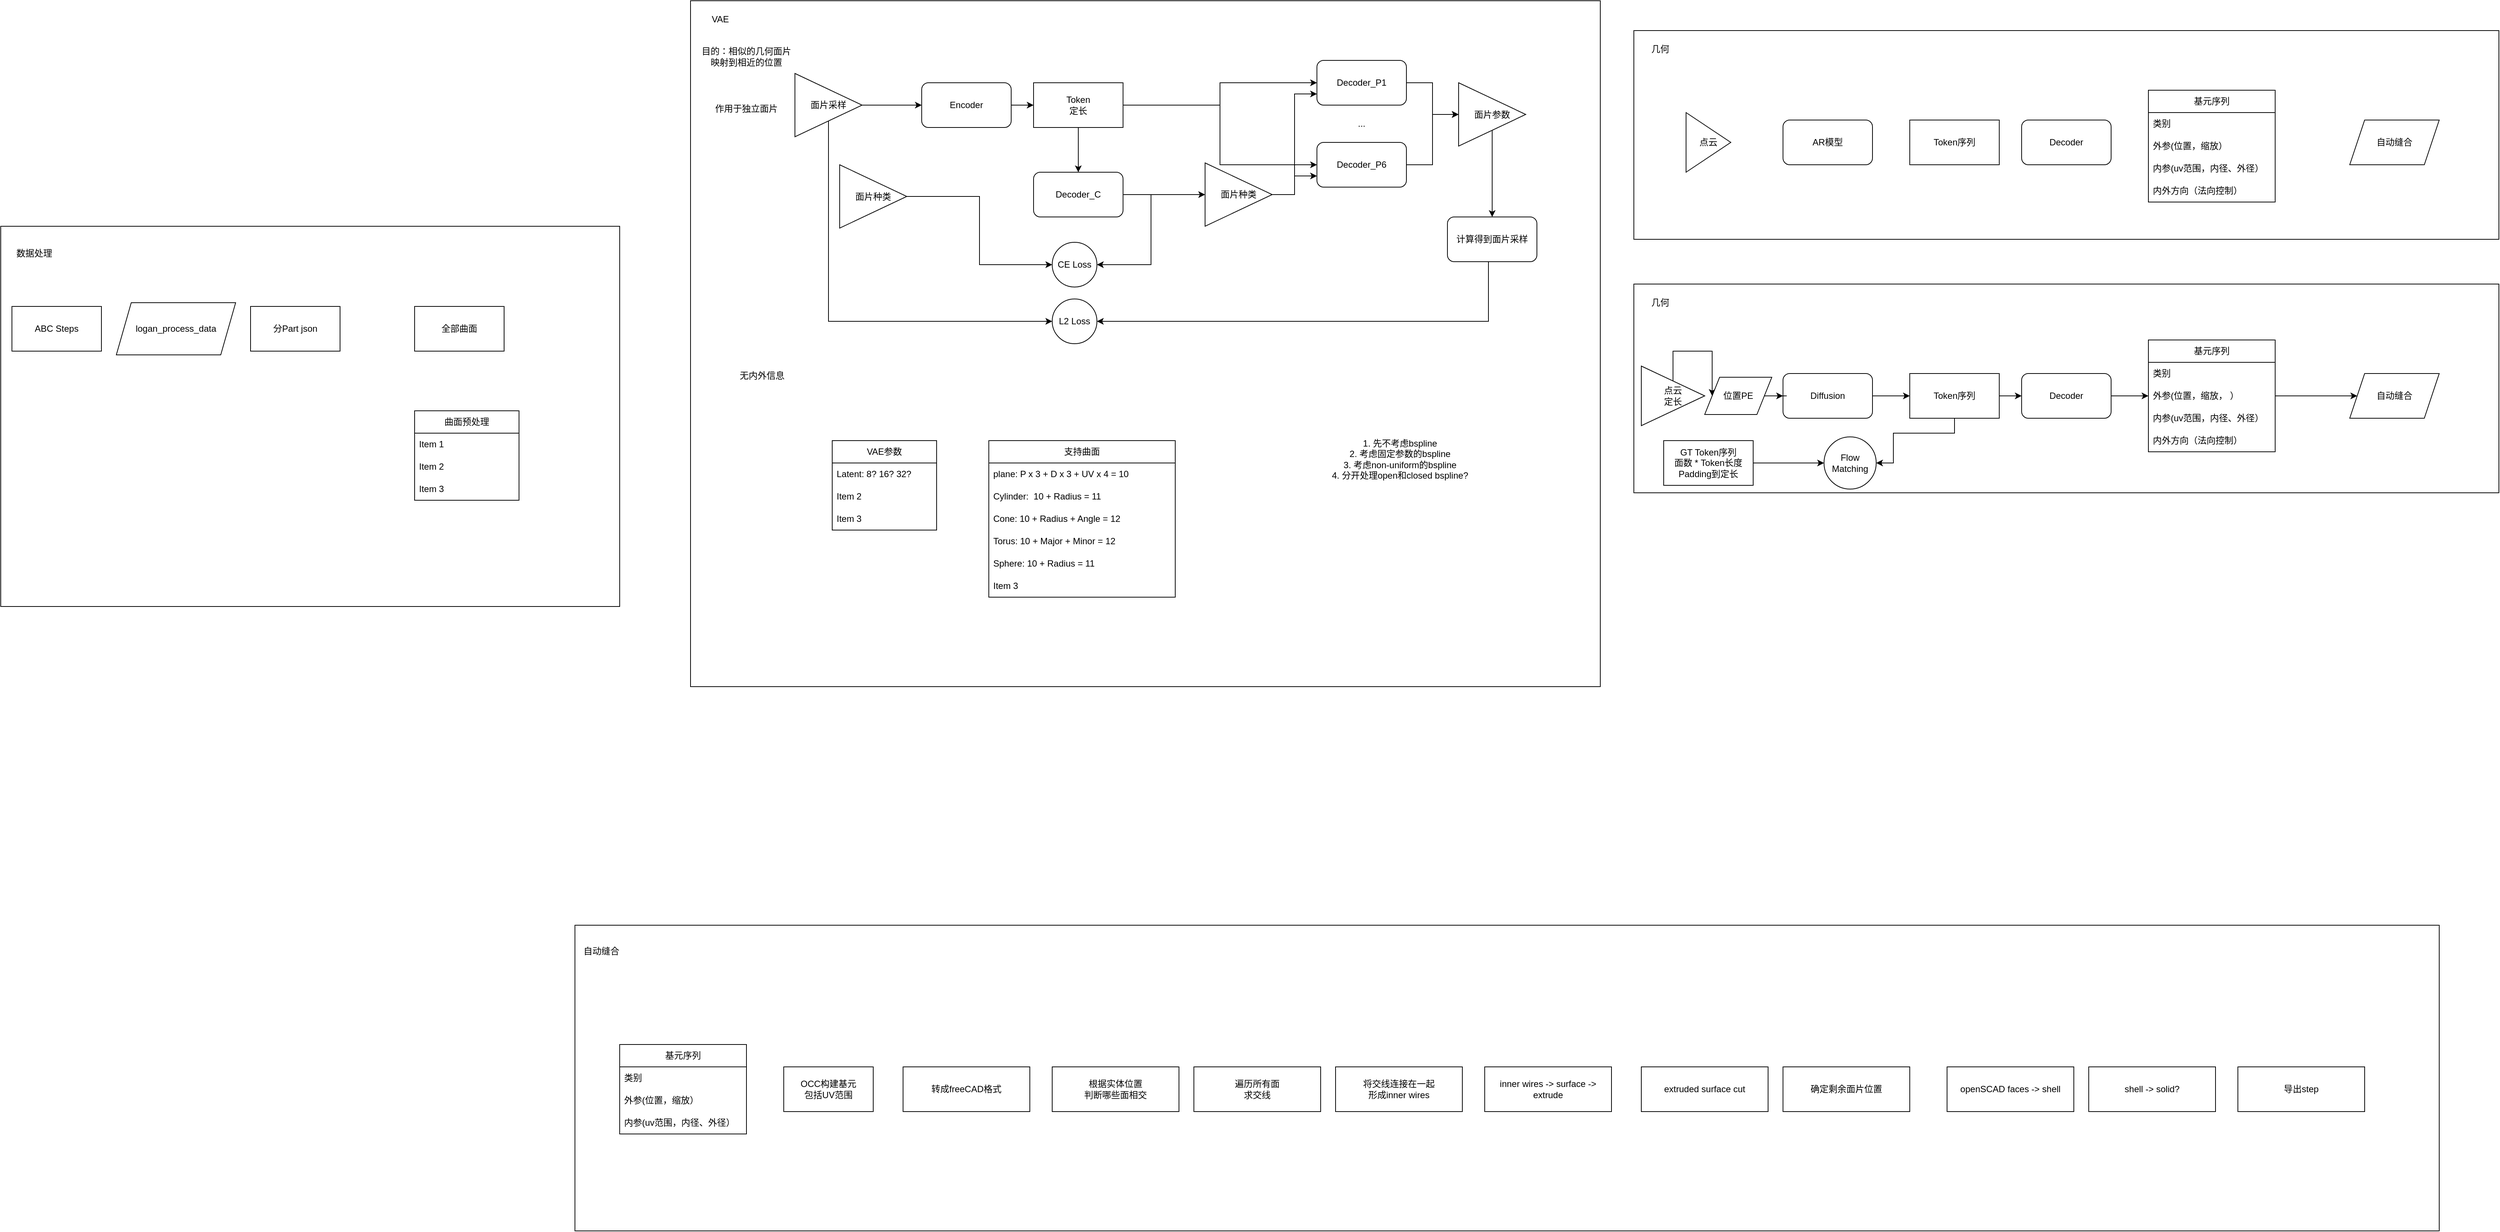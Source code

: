 <mxfile version="28.2.7">
  <diagram name="第 1 页" id="W3_UTTQ6PQ7SQEcw9UUB">
    <mxGraphModel dx="4462" dy="1624" grid="1" gridSize="10" guides="1" tooltips="1" connect="1" arrows="1" fold="1" page="1" pageScale="1" pageWidth="1169" pageHeight="827" math="0" shadow="0">
      <root>
        <mxCell id="0" />
        <mxCell id="1" parent="0" />
        <mxCell id="Dz1xL2jXlpIdlorty98M-1" value="" style="rounded=0;whiteSpace=wrap;html=1;" parent="1" vertex="1">
          <mxGeometry x="-55" y="1330" width="2500" height="410" as="geometry" />
        </mxCell>
        <mxCell id="BselB2HCNsnOihKKjxWQ-10" value="" style="rounded=0;whiteSpace=wrap;html=1;" parent="1" vertex="1">
          <mxGeometry x="1365" y="130" width="1160" height="280" as="geometry" />
        </mxCell>
        <mxCell id="BselB2HCNsnOihKKjxWQ-1" value="点云" style="triangle;whiteSpace=wrap;html=1;" parent="1" vertex="1">
          <mxGeometry x="1435" y="240" width="60" height="80" as="geometry" />
        </mxCell>
        <mxCell id="BselB2HCNsnOihKKjxWQ-2" value="AR模型" style="rounded=1;whiteSpace=wrap;html=1;" parent="1" vertex="1">
          <mxGeometry x="1565" y="250" width="120" height="60" as="geometry" />
        </mxCell>
        <mxCell id="BselB2HCNsnOihKKjxWQ-4" value="基元序列" style="swimlane;fontStyle=0;childLayout=stackLayout;horizontal=1;startSize=30;horizontalStack=0;resizeParent=1;resizeParentMax=0;resizeLast=0;collapsible=1;marginBottom=0;whiteSpace=wrap;html=1;swimlaneFillColor=none;" parent="1" vertex="1">
          <mxGeometry x="2055" y="210" width="170" height="150" as="geometry">
            <mxRectangle x="700" y="230" width="90" height="30" as="alternateBounds" />
          </mxGeometry>
        </mxCell>
        <mxCell id="BselB2HCNsnOihKKjxWQ-5" value="类别" style="text;strokeColor=none;fillColor=none;align=left;verticalAlign=middle;spacingLeft=4;spacingRight=4;overflow=hidden;points=[[0,0.5],[1,0.5]];portConstraint=eastwest;rotatable=0;whiteSpace=wrap;html=1;" parent="BselB2HCNsnOihKKjxWQ-4" vertex="1">
          <mxGeometry y="30" width="170" height="30" as="geometry" />
        </mxCell>
        <mxCell id="BselB2HCNsnOihKKjxWQ-6" value="外参(位置，缩放）" style="text;strokeColor=none;fillColor=none;align=left;verticalAlign=middle;spacingLeft=4;spacingRight=4;overflow=hidden;points=[[0,0.5],[1,0.5]];portConstraint=eastwest;rotatable=0;whiteSpace=wrap;html=1;" parent="BselB2HCNsnOihKKjxWQ-4" vertex="1">
          <mxGeometry y="60" width="170" height="30" as="geometry" />
        </mxCell>
        <mxCell id="BselB2HCNsnOihKKjxWQ-7" value="内参(uv范围，内径、外径）" style="text;strokeColor=none;fillColor=none;align=left;verticalAlign=middle;spacingLeft=4;spacingRight=4;overflow=hidden;points=[[0,0.5],[1,0.5]];portConstraint=eastwest;rotatable=0;whiteSpace=wrap;html=1;" parent="BselB2HCNsnOihKKjxWQ-4" vertex="1">
          <mxGeometry y="90" width="170" height="30" as="geometry" />
        </mxCell>
        <mxCell id="BselB2HCNsnOihKKjxWQ-24" value="内外方向（法向控制）" style="text;strokeColor=none;fillColor=none;align=left;verticalAlign=middle;spacingLeft=4;spacingRight=4;overflow=hidden;points=[[0,0.5],[1,0.5]];portConstraint=eastwest;rotatable=0;whiteSpace=wrap;html=1;" parent="BselB2HCNsnOihKKjxWQ-4" vertex="1">
          <mxGeometry y="120" width="170" height="30" as="geometry" />
        </mxCell>
        <mxCell id="BselB2HCNsnOihKKjxWQ-8" value="Token序列" style="whiteSpace=wrap;html=1;" parent="1" vertex="1">
          <mxGeometry x="1735" y="250" width="120" height="60" as="geometry" />
        </mxCell>
        <mxCell id="BselB2HCNsnOihKKjxWQ-9" value="Decoder" style="rounded=1;whiteSpace=wrap;html=1;" parent="1" vertex="1">
          <mxGeometry x="1885" y="250" width="120" height="60" as="geometry" />
        </mxCell>
        <mxCell id="BselB2HCNsnOihKKjxWQ-11" value="几何" style="text;html=1;align=center;verticalAlign=middle;resizable=0;points=[];autosize=1;strokeColor=none;fillColor=none;" parent="1" vertex="1">
          <mxGeometry x="1375" y="140" width="50" height="30" as="geometry" />
        </mxCell>
        <mxCell id="BselB2HCNsnOihKKjxWQ-14" value="基元序列" style="swimlane;fontStyle=0;childLayout=stackLayout;horizontal=1;startSize=30;horizontalStack=0;resizeParent=1;resizeParentMax=0;resizeLast=0;collapsible=1;marginBottom=0;whiteSpace=wrap;html=1;" parent="1" vertex="1">
          <mxGeometry x="5" y="1490" width="170" height="120" as="geometry" />
        </mxCell>
        <mxCell id="BselB2HCNsnOihKKjxWQ-15" value="类别" style="text;strokeColor=none;fillColor=none;align=left;verticalAlign=middle;spacingLeft=4;spacingRight=4;overflow=hidden;points=[[0,0.5],[1,0.5]];portConstraint=eastwest;rotatable=0;whiteSpace=wrap;html=1;" parent="BselB2HCNsnOihKKjxWQ-14" vertex="1">
          <mxGeometry y="30" width="170" height="30" as="geometry" />
        </mxCell>
        <mxCell id="BselB2HCNsnOihKKjxWQ-16" value="外参(位置，缩放）" style="text;strokeColor=none;fillColor=none;align=left;verticalAlign=middle;spacingLeft=4;spacingRight=4;overflow=hidden;points=[[0,0.5],[1,0.5]];portConstraint=eastwest;rotatable=0;whiteSpace=wrap;html=1;" parent="BselB2HCNsnOihKKjxWQ-14" vertex="1">
          <mxGeometry y="60" width="170" height="30" as="geometry" />
        </mxCell>
        <mxCell id="BselB2HCNsnOihKKjxWQ-17" value="内参(uv范围，内径、外径）" style="text;strokeColor=none;fillColor=none;align=left;verticalAlign=middle;spacingLeft=4;spacingRight=4;overflow=hidden;points=[[0,0.5],[1,0.5]];portConstraint=eastwest;rotatable=0;whiteSpace=wrap;html=1;" parent="BselB2HCNsnOihKKjxWQ-14" vertex="1">
          <mxGeometry y="90" width="170" height="30" as="geometry" />
        </mxCell>
        <mxCell id="BselB2HCNsnOihKKjxWQ-27" value="自动缝合" style="shape=parallelogram;perimeter=parallelogramPerimeter;whiteSpace=wrap;html=1;fixedSize=1;" parent="1" vertex="1">
          <mxGeometry x="2325" y="250" width="120" height="60" as="geometry" />
        </mxCell>
        <mxCell id="Dz1xL2jXlpIdlorty98M-2" value="自动缝合" style="text;html=1;align=center;verticalAlign=middle;resizable=0;points=[];autosize=1;strokeColor=none;fillColor=none;" parent="1" vertex="1">
          <mxGeometry x="-55" y="1350" width="70" height="30" as="geometry" />
        </mxCell>
        <mxCell id="Dz1xL2jXlpIdlorty98M-4" value="OCC构建基元&lt;div&gt;包括UV范围&lt;/div&gt;" style="rounded=0;whiteSpace=wrap;html=1;" parent="1" vertex="1">
          <mxGeometry x="225" y="1520" width="120" height="60" as="geometry" />
        </mxCell>
        <mxCell id="Dz1xL2jXlpIdlorty98M-5" value="转成freeCAD格式" style="rounded=0;whiteSpace=wrap;html=1;" parent="1" vertex="1">
          <mxGeometry x="385" y="1520" width="170" height="60" as="geometry" />
        </mxCell>
        <mxCell id="Dz1xL2jXlpIdlorty98M-6" value="根据实体位置&lt;div&gt;判断哪些面相交&lt;/div&gt;" style="rounded=0;whiteSpace=wrap;html=1;" parent="1" vertex="1">
          <mxGeometry x="585" y="1520" width="170" height="60" as="geometry" />
        </mxCell>
        <mxCell id="Dz1xL2jXlpIdlorty98M-7" value="遍历所有面&lt;div&gt;求交线&lt;/div&gt;" style="rounded=0;whiteSpace=wrap;html=1;" parent="1" vertex="1">
          <mxGeometry x="775" y="1520" width="170" height="60" as="geometry" />
        </mxCell>
        <mxCell id="Dz1xL2jXlpIdlorty98M-8" value="将交线连接在一起&lt;div&gt;形成inner wires&lt;/div&gt;" style="rounded=0;whiteSpace=wrap;html=1;" parent="1" vertex="1">
          <mxGeometry x="965" y="1520" width="170" height="60" as="geometry" />
        </mxCell>
        <mxCell id="Dz1xL2jXlpIdlorty98M-9" value="openSCAD faces -&amp;gt; shell" style="rounded=0;whiteSpace=wrap;html=1;" parent="1" vertex="1">
          <mxGeometry x="1785" y="1520" width="170" height="60" as="geometry" />
        </mxCell>
        <mxCell id="Dz1xL2jXlpIdlorty98M-10" value="shell -&amp;gt; solid?" style="rounded=0;whiteSpace=wrap;html=1;" parent="1" vertex="1">
          <mxGeometry x="1975" y="1520" width="170" height="60" as="geometry" />
        </mxCell>
        <mxCell id="Dz1xL2jXlpIdlorty98M-11" value="导出step" style="rounded=0;whiteSpace=wrap;html=1;" parent="1" vertex="1">
          <mxGeometry x="2175" y="1520" width="170" height="60" as="geometry" />
        </mxCell>
        <mxCell id="43Lu1swzMmdwhKiUgGnW-1" value="inner wires -&amp;gt; surface -&amp;gt; extrude" style="rounded=0;whiteSpace=wrap;html=1;" vertex="1" parent="1">
          <mxGeometry x="1165" y="1520" width="170" height="60" as="geometry" />
        </mxCell>
        <mxCell id="43Lu1swzMmdwhKiUgGnW-2" value="extruded surface cut" style="rounded=0;whiteSpace=wrap;html=1;" vertex="1" parent="1">
          <mxGeometry x="1375" y="1520" width="170" height="60" as="geometry" />
        </mxCell>
        <mxCell id="43Lu1swzMmdwhKiUgGnW-3" value="确定剩余面片位置" style="rounded=0;whiteSpace=wrap;html=1;" vertex="1" parent="1">
          <mxGeometry x="1565" y="1520" width="170" height="60" as="geometry" />
        </mxCell>
        <mxCell id="43Lu1swzMmdwhKiUgGnW-4" value="" style="rounded=0;whiteSpace=wrap;html=1;" vertex="1" parent="1">
          <mxGeometry x="1365" y="470" width="1160" height="280" as="geometry" />
        </mxCell>
        <mxCell id="43Lu1swzMmdwhKiUgGnW-58" style="edgeStyle=orthogonalEdgeStyle;rounded=0;orthogonalLoop=1;jettySize=auto;html=1;entryX=0;entryY=0.5;entryDx=0;entryDy=0;" edge="1" parent="1" source="43Lu1swzMmdwhKiUgGnW-5" target="43Lu1swzMmdwhKiUgGnW-56">
          <mxGeometry relative="1" as="geometry" />
        </mxCell>
        <mxCell id="43Lu1swzMmdwhKiUgGnW-5" value="点云&lt;div&gt;定长&lt;/div&gt;" style="triangle;whiteSpace=wrap;html=1;" vertex="1" parent="1">
          <mxGeometry x="1375" y="580" width="85" height="80" as="geometry" />
        </mxCell>
        <mxCell id="43Lu1swzMmdwhKiUgGnW-60" style="edgeStyle=orthogonalEdgeStyle;rounded=0;orthogonalLoop=1;jettySize=auto;html=1;entryX=0;entryY=0.5;entryDx=0;entryDy=0;" edge="1" parent="1" source="43Lu1swzMmdwhKiUgGnW-6" target="43Lu1swzMmdwhKiUgGnW-13">
          <mxGeometry relative="1" as="geometry" />
        </mxCell>
        <mxCell id="43Lu1swzMmdwhKiUgGnW-6" value="Diffusion" style="rounded=1;whiteSpace=wrap;html=1;" vertex="1" parent="1">
          <mxGeometry x="1565" y="590" width="120" height="60" as="geometry" />
        </mxCell>
        <mxCell id="43Lu1swzMmdwhKiUgGnW-7" value="基元序列" style="swimlane;fontStyle=0;childLayout=stackLayout;horizontal=1;startSize=30;horizontalStack=0;resizeParent=1;resizeParentMax=0;resizeLast=0;collapsible=1;marginBottom=0;whiteSpace=wrap;html=1;swimlaneFillColor=none;" vertex="1" parent="1">
          <mxGeometry x="2055" y="545" width="170" height="150" as="geometry">
            <mxRectangle x="700" y="230" width="90" height="30" as="alternateBounds" />
          </mxGeometry>
        </mxCell>
        <mxCell id="43Lu1swzMmdwhKiUgGnW-8" value="类别" style="text;strokeColor=none;fillColor=none;align=left;verticalAlign=middle;spacingLeft=4;spacingRight=4;overflow=hidden;points=[[0,0.5],[1,0.5]];portConstraint=eastwest;rotatable=0;whiteSpace=wrap;html=1;" vertex="1" parent="43Lu1swzMmdwhKiUgGnW-7">
          <mxGeometry y="30" width="170" height="30" as="geometry" />
        </mxCell>
        <mxCell id="43Lu1swzMmdwhKiUgGnW-9" value="外参(位置，缩放， ）" style="text;strokeColor=none;fillColor=none;align=left;verticalAlign=middle;spacingLeft=4;spacingRight=4;overflow=hidden;points=[[0,0.5],[1,0.5]];portConstraint=eastwest;rotatable=0;whiteSpace=wrap;html=1;" vertex="1" parent="43Lu1swzMmdwhKiUgGnW-7">
          <mxGeometry y="60" width="170" height="30" as="geometry" />
        </mxCell>
        <mxCell id="43Lu1swzMmdwhKiUgGnW-10" value="内参(uv范围，内径、外径）" style="text;strokeColor=none;fillColor=none;align=left;verticalAlign=middle;spacingLeft=4;spacingRight=4;overflow=hidden;points=[[0,0.5],[1,0.5]];portConstraint=eastwest;rotatable=0;whiteSpace=wrap;html=1;" vertex="1" parent="43Lu1swzMmdwhKiUgGnW-7">
          <mxGeometry y="90" width="170" height="30" as="geometry" />
        </mxCell>
        <mxCell id="43Lu1swzMmdwhKiUgGnW-11" value="内外方向（法向控制）" style="text;strokeColor=none;fillColor=none;align=left;verticalAlign=middle;spacingLeft=4;spacingRight=4;overflow=hidden;points=[[0,0.5],[1,0.5]];portConstraint=eastwest;rotatable=0;whiteSpace=wrap;html=1;" vertex="1" parent="43Lu1swzMmdwhKiUgGnW-7">
          <mxGeometry y="120" width="170" height="30" as="geometry" />
        </mxCell>
        <mxCell id="43Lu1swzMmdwhKiUgGnW-55" style="edgeStyle=orthogonalEdgeStyle;rounded=0;orthogonalLoop=1;jettySize=auto;html=1;entryX=1;entryY=0.5;entryDx=0;entryDy=0;" edge="1" parent="1" source="43Lu1swzMmdwhKiUgGnW-13" target="43Lu1swzMmdwhKiUgGnW-53">
          <mxGeometry relative="1" as="geometry">
            <Array as="points">
              <mxPoint x="1795" y="670" />
              <mxPoint x="1713" y="670" />
              <mxPoint x="1713" y="710" />
            </Array>
          </mxGeometry>
        </mxCell>
        <mxCell id="43Lu1swzMmdwhKiUgGnW-61" style="edgeStyle=orthogonalEdgeStyle;rounded=0;orthogonalLoop=1;jettySize=auto;html=1;" edge="1" parent="1" source="43Lu1swzMmdwhKiUgGnW-13" target="43Lu1swzMmdwhKiUgGnW-14">
          <mxGeometry relative="1" as="geometry" />
        </mxCell>
        <mxCell id="43Lu1swzMmdwhKiUgGnW-13" value="Token序列" style="whiteSpace=wrap;html=1;" vertex="1" parent="1">
          <mxGeometry x="1735" y="590" width="120" height="60" as="geometry" />
        </mxCell>
        <mxCell id="43Lu1swzMmdwhKiUgGnW-62" style="edgeStyle=orthogonalEdgeStyle;rounded=0;orthogonalLoop=1;jettySize=auto;html=1;entryX=0;entryY=0.5;entryDx=0;entryDy=0;" edge="1" parent="1" source="43Lu1swzMmdwhKiUgGnW-14" target="43Lu1swzMmdwhKiUgGnW-9">
          <mxGeometry relative="1" as="geometry" />
        </mxCell>
        <mxCell id="43Lu1swzMmdwhKiUgGnW-14" value="Decoder" style="rounded=1;whiteSpace=wrap;html=1;" vertex="1" parent="1">
          <mxGeometry x="1885" y="590" width="120" height="60" as="geometry" />
        </mxCell>
        <mxCell id="43Lu1swzMmdwhKiUgGnW-15" value="几何" style="text;html=1;align=center;verticalAlign=middle;resizable=0;points=[];autosize=1;strokeColor=none;fillColor=none;" vertex="1" parent="1">
          <mxGeometry x="1375" y="480" width="50" height="30" as="geometry" />
        </mxCell>
        <mxCell id="43Lu1swzMmdwhKiUgGnW-16" value="自动缝合" style="shape=parallelogram;perimeter=parallelogramPerimeter;whiteSpace=wrap;html=1;fixedSize=1;" vertex="1" parent="1">
          <mxGeometry x="2325" y="590" width="120" height="60" as="geometry" />
        </mxCell>
        <mxCell id="43Lu1swzMmdwhKiUgGnW-17" value="" style="rounded=0;whiteSpace=wrap;html=1;" vertex="1" parent="1">
          <mxGeometry x="100" y="90" width="1220" height="920" as="geometry" />
        </mxCell>
        <mxCell id="43Lu1swzMmdwhKiUgGnW-18" value="VAE" style="text;html=1;whiteSpace=wrap;strokeColor=none;fillColor=none;align=center;verticalAlign=middle;rounded=0;" vertex="1" parent="1">
          <mxGeometry x="110" y="100" width="60" height="30" as="geometry" />
        </mxCell>
        <mxCell id="43Lu1swzMmdwhKiUgGnW-19" value="目的：相似的几何面片映射到相近的位置" style="text;html=1;whiteSpace=wrap;strokeColor=none;fillColor=none;align=center;verticalAlign=middle;rounded=0;" vertex="1" parent="1">
          <mxGeometry x="110" y="150" width="130" height="30" as="geometry" />
        </mxCell>
        <mxCell id="43Lu1swzMmdwhKiUgGnW-20" value="作用于独立面片" style="text;html=1;whiteSpace=wrap;strokeColor=none;fillColor=none;align=center;verticalAlign=middle;rounded=0;" vertex="1" parent="1">
          <mxGeometry x="110" y="220" width="130" height="30" as="geometry" />
        </mxCell>
        <mxCell id="43Lu1swzMmdwhKiUgGnW-43" style="edgeStyle=orthogonalEdgeStyle;rounded=0;orthogonalLoop=1;jettySize=auto;html=1;entryX=0;entryY=0.5;entryDx=0;entryDy=0;" edge="1" parent="1" source="43Lu1swzMmdwhKiUgGnW-21" target="43Lu1swzMmdwhKiUgGnW-23">
          <mxGeometry relative="1" as="geometry" />
        </mxCell>
        <mxCell id="43Lu1swzMmdwhKiUgGnW-48" style="edgeStyle=orthogonalEdgeStyle;rounded=0;orthogonalLoop=1;jettySize=auto;html=1;entryX=0;entryY=0.5;entryDx=0;entryDy=0;" edge="1" parent="1" source="43Lu1swzMmdwhKiUgGnW-21" target="43Lu1swzMmdwhKiUgGnW-47">
          <mxGeometry relative="1" as="geometry">
            <Array as="points">
              <mxPoint x="285" y="520" />
            </Array>
          </mxGeometry>
        </mxCell>
        <mxCell id="43Lu1swzMmdwhKiUgGnW-21" value="面片采样" style="triangle;whiteSpace=wrap;html=1;" vertex="1" parent="1">
          <mxGeometry x="240" y="187.5" width="90" height="85" as="geometry" />
        </mxCell>
        <mxCell id="43Lu1swzMmdwhKiUgGnW-45" style="edgeStyle=orthogonalEdgeStyle;rounded=0;orthogonalLoop=1;jettySize=auto;html=1;entryX=0;entryY=0.5;entryDx=0;entryDy=0;" edge="1" parent="1" source="43Lu1swzMmdwhKiUgGnW-22" target="43Lu1swzMmdwhKiUgGnW-44">
          <mxGeometry relative="1" as="geometry" />
        </mxCell>
        <mxCell id="43Lu1swzMmdwhKiUgGnW-22" value="面片种类" style="triangle;whiteSpace=wrap;html=1;" vertex="1" parent="1">
          <mxGeometry x="300" y="310" width="90" height="85" as="geometry" />
        </mxCell>
        <mxCell id="43Lu1swzMmdwhKiUgGnW-51" style="edgeStyle=orthogonalEdgeStyle;rounded=0;orthogonalLoop=1;jettySize=auto;html=1;exitX=1;exitY=0.5;exitDx=0;exitDy=0;entryX=0;entryY=0.5;entryDx=0;entryDy=0;" edge="1" parent="1" source="43Lu1swzMmdwhKiUgGnW-23" target="43Lu1swzMmdwhKiUgGnW-24">
          <mxGeometry relative="1" as="geometry" />
        </mxCell>
        <mxCell id="43Lu1swzMmdwhKiUgGnW-23" value="Encoder" style="rounded=1;whiteSpace=wrap;html=1;" vertex="1" parent="1">
          <mxGeometry x="410" y="200" width="120" height="60" as="geometry" />
        </mxCell>
        <mxCell id="43Lu1swzMmdwhKiUgGnW-34" style="edgeStyle=orthogonalEdgeStyle;rounded=0;orthogonalLoop=1;jettySize=auto;html=1;" edge="1" parent="1" source="43Lu1swzMmdwhKiUgGnW-24" target="43Lu1swzMmdwhKiUgGnW-25">
          <mxGeometry relative="1" as="geometry" />
        </mxCell>
        <mxCell id="43Lu1swzMmdwhKiUgGnW-35" style="edgeStyle=orthogonalEdgeStyle;rounded=0;orthogonalLoop=1;jettySize=auto;html=1;entryX=0;entryY=0.5;entryDx=0;entryDy=0;" edge="1" parent="1" source="43Lu1swzMmdwhKiUgGnW-24" target="43Lu1swzMmdwhKiUgGnW-31">
          <mxGeometry relative="1" as="geometry" />
        </mxCell>
        <mxCell id="43Lu1swzMmdwhKiUgGnW-36" style="edgeStyle=orthogonalEdgeStyle;rounded=0;orthogonalLoop=1;jettySize=auto;html=1;entryX=0;entryY=0.5;entryDx=0;entryDy=0;" edge="1" parent="1" source="43Lu1swzMmdwhKiUgGnW-24" target="43Lu1swzMmdwhKiUgGnW-32">
          <mxGeometry relative="1" as="geometry" />
        </mxCell>
        <mxCell id="43Lu1swzMmdwhKiUgGnW-24" value="Token&lt;div&gt;定长&lt;/div&gt;" style="rounded=0;whiteSpace=wrap;html=1;" vertex="1" parent="1">
          <mxGeometry x="560" y="200" width="120" height="60" as="geometry" />
        </mxCell>
        <mxCell id="43Lu1swzMmdwhKiUgGnW-30" style="edgeStyle=orthogonalEdgeStyle;rounded=0;orthogonalLoop=1;jettySize=auto;html=1;entryX=0;entryY=0.5;entryDx=0;entryDy=0;" edge="1" parent="1" source="43Lu1swzMmdwhKiUgGnW-25" target="43Lu1swzMmdwhKiUgGnW-28">
          <mxGeometry relative="1" as="geometry" />
        </mxCell>
        <mxCell id="43Lu1swzMmdwhKiUgGnW-25" value="Decoder_C" style="rounded=1;whiteSpace=wrap;html=1;" vertex="1" parent="1">
          <mxGeometry x="560" y="320" width="120" height="60" as="geometry" />
        </mxCell>
        <mxCell id="43Lu1swzMmdwhKiUgGnW-42" style="edgeStyle=orthogonalEdgeStyle;rounded=0;orthogonalLoop=1;jettySize=auto;html=1;" edge="1" parent="1" source="43Lu1swzMmdwhKiUgGnW-27" target="43Lu1swzMmdwhKiUgGnW-29">
          <mxGeometry relative="1" as="geometry" />
        </mxCell>
        <mxCell id="43Lu1swzMmdwhKiUgGnW-27" value="面片参数" style="triangle;whiteSpace=wrap;html=1;" vertex="1" parent="1">
          <mxGeometry x="1130" y="200" width="90" height="85" as="geometry" />
        </mxCell>
        <mxCell id="43Lu1swzMmdwhKiUgGnW-37" style="edgeStyle=orthogonalEdgeStyle;rounded=0;orthogonalLoop=1;jettySize=auto;html=1;entryX=0;entryY=0.75;entryDx=0;entryDy=0;" edge="1" parent="1" source="43Lu1swzMmdwhKiUgGnW-28" target="43Lu1swzMmdwhKiUgGnW-32">
          <mxGeometry relative="1" as="geometry" />
        </mxCell>
        <mxCell id="43Lu1swzMmdwhKiUgGnW-38" style="edgeStyle=orthogonalEdgeStyle;rounded=0;orthogonalLoop=1;jettySize=auto;html=1;entryX=0;entryY=0.75;entryDx=0;entryDy=0;" edge="1" parent="1" source="43Lu1swzMmdwhKiUgGnW-28" target="43Lu1swzMmdwhKiUgGnW-31">
          <mxGeometry relative="1" as="geometry" />
        </mxCell>
        <mxCell id="43Lu1swzMmdwhKiUgGnW-46" style="edgeStyle=orthogonalEdgeStyle;rounded=0;orthogonalLoop=1;jettySize=auto;html=1;entryX=1;entryY=0.5;entryDx=0;entryDy=0;" edge="1" parent="1" source="43Lu1swzMmdwhKiUgGnW-28" target="43Lu1swzMmdwhKiUgGnW-44">
          <mxGeometry relative="1" as="geometry" />
        </mxCell>
        <mxCell id="43Lu1swzMmdwhKiUgGnW-28" value="面片种类" style="triangle;whiteSpace=wrap;html=1;" vertex="1" parent="1">
          <mxGeometry x="790" y="307.5" width="90" height="85" as="geometry" />
        </mxCell>
        <mxCell id="43Lu1swzMmdwhKiUgGnW-49" style="edgeStyle=orthogonalEdgeStyle;rounded=0;orthogonalLoop=1;jettySize=auto;html=1;entryX=1;entryY=0.5;entryDx=0;entryDy=0;exitX=0.5;exitY=1;exitDx=0;exitDy=0;" edge="1" parent="1" source="43Lu1swzMmdwhKiUgGnW-29" target="43Lu1swzMmdwhKiUgGnW-47">
          <mxGeometry relative="1" as="geometry">
            <Array as="points">
              <mxPoint x="1170" y="440" />
              <mxPoint x="1170" y="520" />
            </Array>
          </mxGeometry>
        </mxCell>
        <mxCell id="43Lu1swzMmdwhKiUgGnW-29" value="计算得到面片采样" style="rounded=1;whiteSpace=wrap;html=1;" vertex="1" parent="1">
          <mxGeometry x="1115" y="380" width="120" height="60" as="geometry" />
        </mxCell>
        <mxCell id="43Lu1swzMmdwhKiUgGnW-39" style="edgeStyle=orthogonalEdgeStyle;rounded=0;orthogonalLoop=1;jettySize=auto;html=1;entryX=0;entryY=0.5;entryDx=0;entryDy=0;" edge="1" parent="1" source="43Lu1swzMmdwhKiUgGnW-31" target="43Lu1swzMmdwhKiUgGnW-27">
          <mxGeometry relative="1" as="geometry" />
        </mxCell>
        <mxCell id="43Lu1swzMmdwhKiUgGnW-31" value="Decoder_P1" style="rounded=1;whiteSpace=wrap;html=1;" vertex="1" parent="1">
          <mxGeometry x="940" y="170" width="120" height="60" as="geometry" />
        </mxCell>
        <mxCell id="43Lu1swzMmdwhKiUgGnW-41" style="edgeStyle=orthogonalEdgeStyle;rounded=0;orthogonalLoop=1;jettySize=auto;html=1;entryX=0;entryY=0.5;entryDx=0;entryDy=0;" edge="1" parent="1" source="43Lu1swzMmdwhKiUgGnW-32" target="43Lu1swzMmdwhKiUgGnW-27">
          <mxGeometry relative="1" as="geometry" />
        </mxCell>
        <mxCell id="43Lu1swzMmdwhKiUgGnW-32" value="Decoder_P6" style="rounded=1;whiteSpace=wrap;html=1;" vertex="1" parent="1">
          <mxGeometry x="940" y="280" width="120" height="60" as="geometry" />
        </mxCell>
        <mxCell id="43Lu1swzMmdwhKiUgGnW-44" value="CE Loss" style="ellipse;whiteSpace=wrap;html=1;aspect=fixed;" vertex="1" parent="1">
          <mxGeometry x="585" y="414" width="60" height="60" as="geometry" />
        </mxCell>
        <mxCell id="43Lu1swzMmdwhKiUgGnW-47" value="L2 Loss" style="ellipse;whiteSpace=wrap;html=1;aspect=fixed;" vertex="1" parent="1">
          <mxGeometry x="585" y="490" width="60" height="60" as="geometry" />
        </mxCell>
        <mxCell id="43Lu1swzMmdwhKiUgGnW-50" value="..." style="text;html=1;whiteSpace=wrap;strokeColor=none;fillColor=none;align=center;verticalAlign=middle;rounded=0;" vertex="1" parent="1">
          <mxGeometry x="970" y="240" width="60" height="30" as="geometry" />
        </mxCell>
        <mxCell id="43Lu1swzMmdwhKiUgGnW-54" style="edgeStyle=orthogonalEdgeStyle;rounded=0;orthogonalLoop=1;jettySize=auto;html=1;entryX=0;entryY=0.5;entryDx=0;entryDy=0;" edge="1" parent="1" source="43Lu1swzMmdwhKiUgGnW-52" target="43Lu1swzMmdwhKiUgGnW-53">
          <mxGeometry relative="1" as="geometry" />
        </mxCell>
        <mxCell id="43Lu1swzMmdwhKiUgGnW-52" value="GT Token序列&lt;div&gt;面数 * Token长度&lt;/div&gt;&lt;div&gt;Padding到定长&lt;/div&gt;" style="whiteSpace=wrap;html=1;" vertex="1" parent="1">
          <mxGeometry x="1405" y="680" width="120" height="60" as="geometry" />
        </mxCell>
        <mxCell id="43Lu1swzMmdwhKiUgGnW-53" value="Flow Matching" style="ellipse;whiteSpace=wrap;html=1;aspect=fixed;" vertex="1" parent="1">
          <mxGeometry x="1620" y="675" width="70" height="70" as="geometry" />
        </mxCell>
        <mxCell id="43Lu1swzMmdwhKiUgGnW-59" style="edgeStyle=orthogonalEdgeStyle;rounded=0;orthogonalLoop=1;jettySize=auto;html=1;entryX=0;entryY=0.5;entryDx=0;entryDy=0;" edge="1" parent="1" source="43Lu1swzMmdwhKiUgGnW-56" target="43Lu1swzMmdwhKiUgGnW-6">
          <mxGeometry relative="1" as="geometry" />
        </mxCell>
        <mxCell id="43Lu1swzMmdwhKiUgGnW-56" value="位置PE" style="shape=parallelogram;perimeter=parallelogramPerimeter;whiteSpace=wrap;html=1;fixedSize=1;" vertex="1" parent="1">
          <mxGeometry x="1460" y="595" width="90" height="50" as="geometry" />
        </mxCell>
        <mxCell id="43Lu1swzMmdwhKiUgGnW-63" style="edgeStyle=orthogonalEdgeStyle;rounded=0;orthogonalLoop=1;jettySize=auto;html=1;entryX=0;entryY=0.5;entryDx=0;entryDy=0;" edge="1" parent="1" source="43Lu1swzMmdwhKiUgGnW-9" target="43Lu1swzMmdwhKiUgGnW-16">
          <mxGeometry relative="1" as="geometry" />
        </mxCell>
        <mxCell id="43Lu1swzMmdwhKiUgGnW-64" value="" style="rounded=0;whiteSpace=wrap;html=1;" vertex="1" parent="1">
          <mxGeometry x="-825" y="392.5" width="830" height="510" as="geometry" />
        </mxCell>
        <mxCell id="43Lu1swzMmdwhKiUgGnW-65" value="数据处理" style="text;html=1;whiteSpace=wrap;strokeColor=none;fillColor=none;align=center;verticalAlign=middle;rounded=0;" vertex="1" parent="1">
          <mxGeometry x="-810" y="414" width="60" height="30" as="geometry" />
        </mxCell>
        <mxCell id="43Lu1swzMmdwhKiUgGnW-67" value="ABC Steps" style="rounded=0;whiteSpace=wrap;html=1;" vertex="1" parent="1">
          <mxGeometry x="-810" y="500" width="120" height="60" as="geometry" />
        </mxCell>
        <mxCell id="43Lu1swzMmdwhKiUgGnW-69" value="分Part json" style="rounded=0;whiteSpace=wrap;html=1;" vertex="1" parent="1">
          <mxGeometry x="-490" y="500" width="120" height="60" as="geometry" />
        </mxCell>
        <mxCell id="43Lu1swzMmdwhKiUgGnW-70" value="logan_process_data" style="shape=parallelogram;perimeter=parallelogramPerimeter;whiteSpace=wrap;html=1;fixedSize=1;" vertex="1" parent="1">
          <mxGeometry x="-670" y="495" width="160" height="70" as="geometry" />
        </mxCell>
        <mxCell id="43Lu1swzMmdwhKiUgGnW-71" value="全部曲面" style="rounded=0;whiteSpace=wrap;html=1;" vertex="1" parent="1">
          <mxGeometry x="-270" y="500" width="120" height="60" as="geometry" />
        </mxCell>
        <mxCell id="43Lu1swzMmdwhKiUgGnW-72" value="曲面预处理" style="swimlane;fontStyle=0;childLayout=stackLayout;horizontal=1;startSize=30;horizontalStack=0;resizeParent=1;resizeParentMax=0;resizeLast=0;collapsible=1;marginBottom=0;whiteSpace=wrap;html=1;" vertex="1" parent="1">
          <mxGeometry x="-270" y="640" width="140" height="120" as="geometry" />
        </mxCell>
        <mxCell id="43Lu1swzMmdwhKiUgGnW-73" value="Item 1" style="text;strokeColor=none;fillColor=none;align=left;verticalAlign=middle;spacingLeft=4;spacingRight=4;overflow=hidden;points=[[0,0.5],[1,0.5]];portConstraint=eastwest;rotatable=0;whiteSpace=wrap;html=1;" vertex="1" parent="43Lu1swzMmdwhKiUgGnW-72">
          <mxGeometry y="30" width="140" height="30" as="geometry" />
        </mxCell>
        <mxCell id="43Lu1swzMmdwhKiUgGnW-74" value="Item 2" style="text;strokeColor=none;fillColor=none;align=left;verticalAlign=middle;spacingLeft=4;spacingRight=4;overflow=hidden;points=[[0,0.5],[1,0.5]];portConstraint=eastwest;rotatable=0;whiteSpace=wrap;html=1;" vertex="1" parent="43Lu1swzMmdwhKiUgGnW-72">
          <mxGeometry y="60" width="140" height="30" as="geometry" />
        </mxCell>
        <mxCell id="43Lu1swzMmdwhKiUgGnW-75" value="Item 3" style="text;strokeColor=none;fillColor=none;align=left;verticalAlign=middle;spacingLeft=4;spacingRight=4;overflow=hidden;points=[[0,0.5],[1,0.5]];portConstraint=eastwest;rotatable=0;whiteSpace=wrap;html=1;" vertex="1" parent="43Lu1swzMmdwhKiUgGnW-72">
          <mxGeometry y="90" width="140" height="30" as="geometry" />
        </mxCell>
        <mxCell id="43Lu1swzMmdwhKiUgGnW-76" value="VAE参数" style="swimlane;fontStyle=0;childLayout=stackLayout;horizontal=1;startSize=30;horizontalStack=0;resizeParent=1;resizeParentMax=0;resizeLast=0;collapsible=1;marginBottom=0;whiteSpace=wrap;html=1;" vertex="1" parent="1">
          <mxGeometry x="290" y="680" width="140" height="120" as="geometry" />
        </mxCell>
        <mxCell id="43Lu1swzMmdwhKiUgGnW-77" value="Latent: 8? 16? 32?" style="text;strokeColor=none;fillColor=none;align=left;verticalAlign=middle;spacingLeft=4;spacingRight=4;overflow=hidden;points=[[0,0.5],[1,0.5]];portConstraint=eastwest;rotatable=0;whiteSpace=wrap;html=1;" vertex="1" parent="43Lu1swzMmdwhKiUgGnW-76">
          <mxGeometry y="30" width="140" height="30" as="geometry" />
        </mxCell>
        <mxCell id="43Lu1swzMmdwhKiUgGnW-78" value="Item 2" style="text;strokeColor=none;fillColor=none;align=left;verticalAlign=middle;spacingLeft=4;spacingRight=4;overflow=hidden;points=[[0,0.5],[1,0.5]];portConstraint=eastwest;rotatable=0;whiteSpace=wrap;html=1;" vertex="1" parent="43Lu1swzMmdwhKiUgGnW-76">
          <mxGeometry y="60" width="140" height="30" as="geometry" />
        </mxCell>
        <mxCell id="43Lu1swzMmdwhKiUgGnW-79" value="Item 3" style="text;strokeColor=none;fillColor=none;align=left;verticalAlign=middle;spacingLeft=4;spacingRight=4;overflow=hidden;points=[[0,0.5],[1,0.5]];portConstraint=eastwest;rotatable=0;whiteSpace=wrap;html=1;" vertex="1" parent="43Lu1swzMmdwhKiUgGnW-76">
          <mxGeometry y="90" width="140" height="30" as="geometry" />
        </mxCell>
        <mxCell id="43Lu1swzMmdwhKiUgGnW-80" value="支持曲面" style="swimlane;fontStyle=0;childLayout=stackLayout;horizontal=1;startSize=30;horizontalStack=0;resizeParent=1;resizeParentMax=0;resizeLast=0;collapsible=1;marginBottom=0;whiteSpace=wrap;html=1;" vertex="1" parent="1">
          <mxGeometry x="500" y="680" width="250" height="210" as="geometry" />
        </mxCell>
        <mxCell id="43Lu1swzMmdwhKiUgGnW-81" value="plane: P x 3 + D x 3 + UV x 4 = 10" style="text;strokeColor=none;fillColor=none;align=left;verticalAlign=middle;spacingLeft=4;spacingRight=4;overflow=hidden;points=[[0,0.5],[1,0.5]];portConstraint=eastwest;rotatable=0;whiteSpace=wrap;html=1;" vertex="1" parent="43Lu1swzMmdwhKiUgGnW-80">
          <mxGeometry y="30" width="250" height="30" as="geometry" />
        </mxCell>
        <mxCell id="43Lu1swzMmdwhKiUgGnW-82" value="Cylinder:&amp;nbsp; 10 + Radius = 11" style="text;strokeColor=none;fillColor=none;align=left;verticalAlign=middle;spacingLeft=4;spacingRight=4;overflow=hidden;points=[[0,0.5],[1,0.5]];portConstraint=eastwest;rotatable=0;whiteSpace=wrap;html=1;" vertex="1" parent="43Lu1swzMmdwhKiUgGnW-80">
          <mxGeometry y="60" width="250" height="30" as="geometry" />
        </mxCell>
        <mxCell id="43Lu1swzMmdwhKiUgGnW-83" value="Cone: 10 + Radius + Angle = 12" style="text;strokeColor=none;fillColor=none;align=left;verticalAlign=middle;spacingLeft=4;spacingRight=4;overflow=hidden;points=[[0,0.5],[1,0.5]];portConstraint=eastwest;rotatable=0;whiteSpace=wrap;html=1;" vertex="1" parent="43Lu1swzMmdwhKiUgGnW-80">
          <mxGeometry y="90" width="250" height="30" as="geometry" />
        </mxCell>
        <mxCell id="43Lu1swzMmdwhKiUgGnW-90" value="Torus: 10 + Major + Minor = 12" style="text;strokeColor=none;fillColor=none;align=left;verticalAlign=middle;spacingLeft=4;spacingRight=4;overflow=hidden;points=[[0,0.5],[1,0.5]];portConstraint=eastwest;rotatable=0;whiteSpace=wrap;html=1;" vertex="1" parent="43Lu1swzMmdwhKiUgGnW-80">
          <mxGeometry y="120" width="250" height="30" as="geometry" />
        </mxCell>
        <mxCell id="43Lu1swzMmdwhKiUgGnW-91" value="Sphere: 10 + Radius = 11" style="text;strokeColor=none;fillColor=none;align=left;verticalAlign=middle;spacingLeft=4;spacingRight=4;overflow=hidden;points=[[0,0.5],[1,0.5]];portConstraint=eastwest;rotatable=0;whiteSpace=wrap;html=1;" vertex="1" parent="43Lu1swzMmdwhKiUgGnW-80">
          <mxGeometry y="150" width="250" height="30" as="geometry" />
        </mxCell>
        <mxCell id="43Lu1swzMmdwhKiUgGnW-92" value="Item 3" style="text;strokeColor=none;fillColor=none;align=left;verticalAlign=middle;spacingLeft=4;spacingRight=4;overflow=hidden;points=[[0,0.5],[1,0.5]];portConstraint=eastwest;rotatable=0;whiteSpace=wrap;html=1;" vertex="1" parent="43Lu1swzMmdwhKiUgGnW-80">
          <mxGeometry y="180" width="250" height="30" as="geometry" />
        </mxCell>
        <mxCell id="43Lu1swzMmdwhKiUgGnW-84" value="无内外信息&lt;div&gt;&lt;br&gt;&lt;/div&gt;" style="text;strokeColor=none;fillColor=none;align=left;verticalAlign=middle;spacingLeft=4;spacingRight=4;overflow=hidden;points=[[0,0.5],[1,0.5]];portConstraint=eastwest;rotatable=0;whiteSpace=wrap;html=1;" vertex="1" parent="1">
          <mxGeometry x="160" y="550" width="80" height="100" as="geometry" />
        </mxCell>
        <mxCell id="43Lu1swzMmdwhKiUgGnW-85" value="1. 先不考虑bspline&lt;div&gt;2. 考虑固定参数的bspline&lt;/div&gt;&lt;div&gt;3. 考虑non-uniform的bspline&lt;/div&gt;&lt;div&gt;4. 分开处理open和closed bspline?&lt;/div&gt;" style="text;html=1;whiteSpace=wrap;strokeColor=none;fillColor=none;align=center;verticalAlign=middle;rounded=0;" vertex="1" parent="1">
          <mxGeometry x="934" y="650" width="235" height="110" as="geometry" />
        </mxCell>
      </root>
    </mxGraphModel>
  </diagram>
</mxfile>
